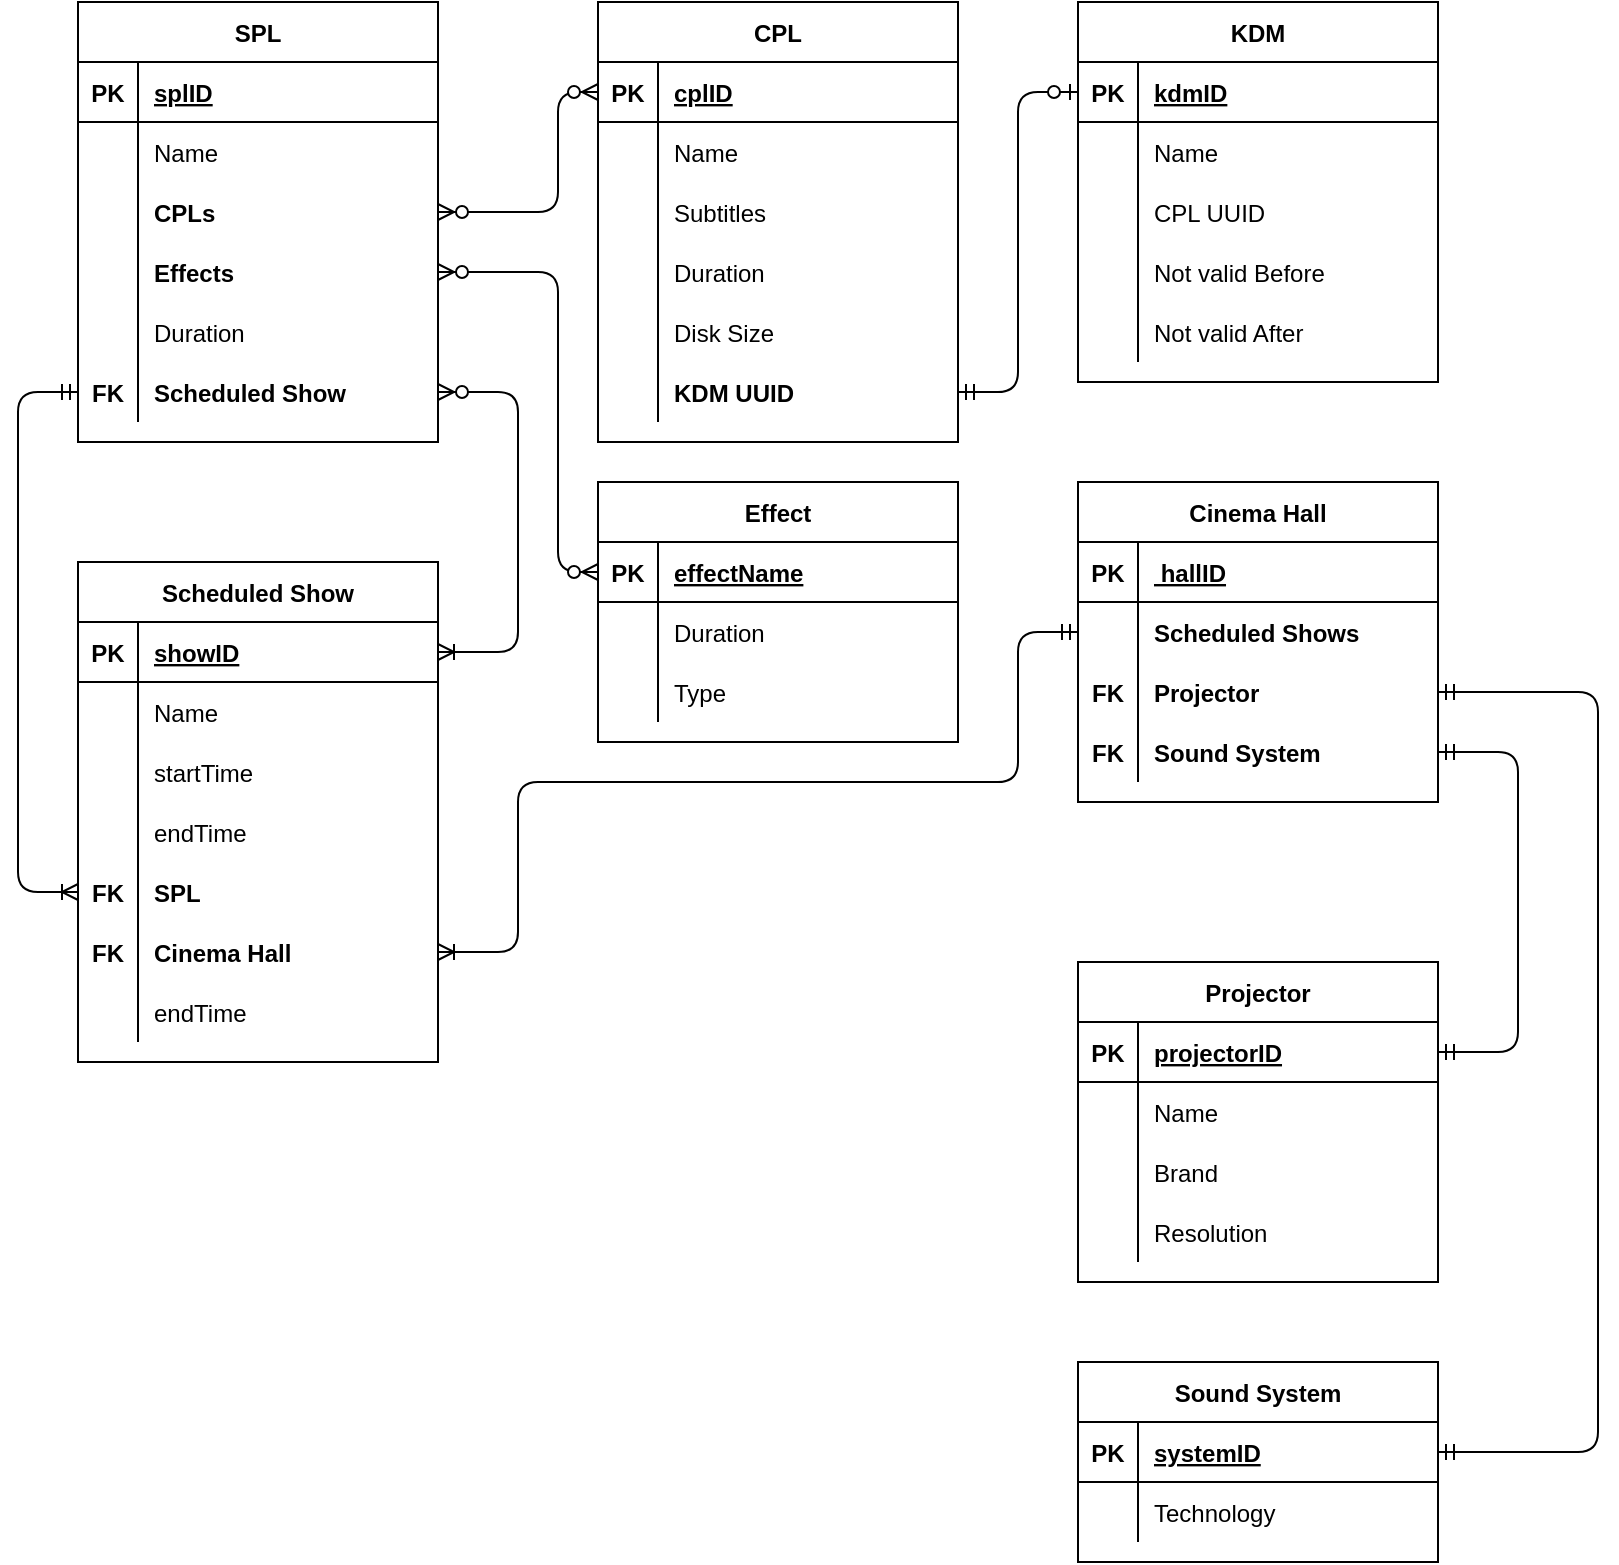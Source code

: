 <mxfile version="14.5.7" type="github">
  <diagram id="R2lEEEUBdFMjLlhIrx00" name="Page-1">
    <mxGraphModel dx="874" dy="722" grid="1" gridSize="10" guides="1" tooltips="1" connect="1" arrows="1" fold="1" page="1" pageScale="1" pageWidth="850" pageHeight="1100" math="0" shadow="0" extFonts="Permanent Marker^https://fonts.googleapis.com/css?family=Permanent+Marker">
      <root>
        <mxCell id="0" />
        <mxCell id="1" parent="0" />
        <mxCell id="4NMHqgXC75o84QSc81cX-1" value="CPL" style="shape=table;startSize=30;container=1;collapsible=1;childLayout=tableLayout;fixedRows=1;rowLines=0;fontStyle=1;align=center;resizeLast=1;" vertex="1" parent="1">
          <mxGeometry x="300" y="40" width="180" height="220" as="geometry" />
        </mxCell>
        <mxCell id="4NMHqgXC75o84QSc81cX-2" value="" style="shape=partialRectangle;collapsible=0;dropTarget=0;pointerEvents=0;fillColor=none;top=0;left=0;bottom=1;right=0;points=[[0,0.5],[1,0.5]];portConstraint=eastwest;" vertex="1" parent="4NMHqgXC75o84QSc81cX-1">
          <mxGeometry y="30" width="180" height="30" as="geometry" />
        </mxCell>
        <mxCell id="4NMHqgXC75o84QSc81cX-3" value="PK" style="shape=partialRectangle;connectable=0;fillColor=none;top=0;left=0;bottom=0;right=0;fontStyle=1;overflow=hidden;" vertex="1" parent="4NMHqgXC75o84QSc81cX-2">
          <mxGeometry width="30" height="30" as="geometry" />
        </mxCell>
        <mxCell id="4NMHqgXC75o84QSc81cX-4" value="cplID" style="shape=partialRectangle;connectable=0;fillColor=none;top=0;left=0;bottom=0;right=0;align=left;spacingLeft=6;fontStyle=5;overflow=hidden;" vertex="1" parent="4NMHqgXC75o84QSc81cX-2">
          <mxGeometry x="30" width="150" height="30" as="geometry" />
        </mxCell>
        <mxCell id="4NMHqgXC75o84QSc81cX-5" value="" style="shape=partialRectangle;collapsible=0;dropTarget=0;pointerEvents=0;fillColor=none;top=0;left=0;bottom=0;right=0;points=[[0,0.5],[1,0.5]];portConstraint=eastwest;" vertex="1" parent="4NMHqgXC75o84QSc81cX-1">
          <mxGeometry y="60" width="180" height="30" as="geometry" />
        </mxCell>
        <mxCell id="4NMHqgXC75o84QSc81cX-6" value="" style="shape=partialRectangle;connectable=0;fillColor=none;top=0;left=0;bottom=0;right=0;editable=1;overflow=hidden;" vertex="1" parent="4NMHqgXC75o84QSc81cX-5">
          <mxGeometry width="30" height="30" as="geometry" />
        </mxCell>
        <mxCell id="4NMHqgXC75o84QSc81cX-7" value="Name" style="shape=partialRectangle;connectable=0;fillColor=none;top=0;left=0;bottom=0;right=0;align=left;spacingLeft=6;overflow=hidden;" vertex="1" parent="4NMHqgXC75o84QSc81cX-5">
          <mxGeometry x="30" width="150" height="30" as="geometry" />
        </mxCell>
        <mxCell id="4NMHqgXC75o84QSc81cX-11" value="" style="shape=partialRectangle;collapsible=0;dropTarget=0;pointerEvents=0;fillColor=none;top=0;left=0;bottom=0;right=0;points=[[0,0.5],[1,0.5]];portConstraint=eastwest;" vertex="1" parent="4NMHqgXC75o84QSc81cX-1">
          <mxGeometry y="90" width="180" height="30" as="geometry" />
        </mxCell>
        <mxCell id="4NMHqgXC75o84QSc81cX-12" value="" style="shape=partialRectangle;connectable=0;fillColor=none;top=0;left=0;bottom=0;right=0;editable=1;overflow=hidden;" vertex="1" parent="4NMHqgXC75o84QSc81cX-11">
          <mxGeometry width="30" height="30" as="geometry" />
        </mxCell>
        <mxCell id="4NMHqgXC75o84QSc81cX-13" value="Subtitles" style="shape=partialRectangle;connectable=0;fillColor=none;top=0;left=0;bottom=0;right=0;align=left;spacingLeft=6;overflow=hidden;" vertex="1" parent="4NMHqgXC75o84QSc81cX-11">
          <mxGeometry x="30" width="150" height="30" as="geometry" />
        </mxCell>
        <mxCell id="4NMHqgXC75o84QSc81cX-45" value="" style="shape=partialRectangle;collapsible=0;dropTarget=0;pointerEvents=0;fillColor=none;top=0;left=0;bottom=0;right=0;points=[[0,0.5],[1,0.5]];portConstraint=eastwest;" vertex="1" parent="4NMHqgXC75o84QSc81cX-1">
          <mxGeometry y="120" width="180" height="30" as="geometry" />
        </mxCell>
        <mxCell id="4NMHqgXC75o84QSc81cX-46" value="" style="shape=partialRectangle;connectable=0;fillColor=none;top=0;left=0;bottom=0;right=0;editable=1;overflow=hidden;" vertex="1" parent="4NMHqgXC75o84QSc81cX-45">
          <mxGeometry width="30" height="30" as="geometry" />
        </mxCell>
        <mxCell id="4NMHqgXC75o84QSc81cX-47" value="Duration" style="shape=partialRectangle;connectable=0;fillColor=none;top=0;left=0;bottom=0;right=0;align=left;spacingLeft=6;overflow=hidden;" vertex="1" parent="4NMHqgXC75o84QSc81cX-45">
          <mxGeometry x="30" width="150" height="30" as="geometry" />
        </mxCell>
        <mxCell id="4NMHqgXC75o84QSc81cX-48" value="" style="shape=partialRectangle;collapsible=0;dropTarget=0;pointerEvents=0;fillColor=none;top=0;left=0;bottom=0;right=0;points=[[0,0.5],[1,0.5]];portConstraint=eastwest;" vertex="1" parent="4NMHqgXC75o84QSc81cX-1">
          <mxGeometry y="150" width="180" height="30" as="geometry" />
        </mxCell>
        <mxCell id="4NMHqgXC75o84QSc81cX-49" value="" style="shape=partialRectangle;connectable=0;fillColor=none;top=0;left=0;bottom=0;right=0;editable=1;overflow=hidden;" vertex="1" parent="4NMHqgXC75o84QSc81cX-48">
          <mxGeometry width="30" height="30" as="geometry" />
        </mxCell>
        <mxCell id="4NMHqgXC75o84QSc81cX-50" value="Disk Size" style="shape=partialRectangle;connectable=0;fillColor=none;top=0;left=0;bottom=0;right=0;align=left;spacingLeft=6;overflow=hidden;" vertex="1" parent="4NMHqgXC75o84QSc81cX-48">
          <mxGeometry x="30" width="150" height="30" as="geometry" />
        </mxCell>
        <mxCell id="4NMHqgXC75o84QSc81cX-51" value="" style="shape=partialRectangle;collapsible=0;dropTarget=0;pointerEvents=0;fillColor=none;top=0;left=0;bottom=0;right=0;points=[[0,0.5],[1,0.5]];portConstraint=eastwest;" vertex="1" parent="4NMHqgXC75o84QSc81cX-1">
          <mxGeometry y="180" width="180" height="30" as="geometry" />
        </mxCell>
        <mxCell id="4NMHqgXC75o84QSc81cX-52" value="" style="shape=partialRectangle;connectable=0;fillColor=none;top=0;left=0;bottom=0;right=0;editable=1;overflow=hidden;" vertex="1" parent="4NMHqgXC75o84QSc81cX-51">
          <mxGeometry width="30" height="30" as="geometry" />
        </mxCell>
        <mxCell id="4NMHqgXC75o84QSc81cX-53" value="KDM UUID" style="shape=partialRectangle;connectable=0;fillColor=none;top=0;left=0;bottom=0;right=0;align=left;spacingLeft=6;overflow=hidden;fontStyle=1" vertex="1" parent="4NMHqgXC75o84QSc81cX-51">
          <mxGeometry x="30" width="150" height="30" as="geometry" />
        </mxCell>
        <mxCell id="4NMHqgXC75o84QSc81cX-14" value="KDM" style="shape=table;startSize=30;container=1;collapsible=1;childLayout=tableLayout;fixedRows=1;rowLines=0;fontStyle=1;align=center;resizeLast=1;" vertex="1" parent="1">
          <mxGeometry x="540" y="40" width="180" height="190" as="geometry" />
        </mxCell>
        <mxCell id="4NMHqgXC75o84QSc81cX-15" value="" style="shape=partialRectangle;collapsible=0;dropTarget=0;pointerEvents=0;fillColor=none;top=0;left=0;bottom=1;right=0;points=[[0,0.5],[1,0.5]];portConstraint=eastwest;" vertex="1" parent="4NMHqgXC75o84QSc81cX-14">
          <mxGeometry y="30" width="180" height="30" as="geometry" />
        </mxCell>
        <mxCell id="4NMHqgXC75o84QSc81cX-16" value="PK" style="shape=partialRectangle;connectable=0;fillColor=none;top=0;left=0;bottom=0;right=0;fontStyle=1;overflow=hidden;" vertex="1" parent="4NMHqgXC75o84QSc81cX-15">
          <mxGeometry width="30" height="30" as="geometry" />
        </mxCell>
        <mxCell id="4NMHqgXC75o84QSc81cX-17" value="kdmID" style="shape=partialRectangle;connectable=0;fillColor=none;top=0;left=0;bottom=0;right=0;align=left;spacingLeft=6;fontStyle=5;overflow=hidden;" vertex="1" parent="4NMHqgXC75o84QSc81cX-15">
          <mxGeometry x="30" width="150" height="30" as="geometry" />
        </mxCell>
        <mxCell id="4NMHqgXC75o84QSc81cX-21" value="" style="shape=partialRectangle;collapsible=0;dropTarget=0;pointerEvents=0;fillColor=none;top=0;left=0;bottom=0;right=0;points=[[0,0.5],[1,0.5]];portConstraint=eastwest;" vertex="1" parent="4NMHqgXC75o84QSc81cX-14">
          <mxGeometry y="60" width="180" height="30" as="geometry" />
        </mxCell>
        <mxCell id="4NMHqgXC75o84QSc81cX-22" value="" style="shape=partialRectangle;connectable=0;fillColor=none;top=0;left=0;bottom=0;right=0;editable=1;overflow=hidden;" vertex="1" parent="4NMHqgXC75o84QSc81cX-21">
          <mxGeometry width="30" height="30" as="geometry" />
        </mxCell>
        <mxCell id="4NMHqgXC75o84QSc81cX-23" value="Name" style="shape=partialRectangle;connectable=0;fillColor=none;top=0;left=0;bottom=0;right=0;align=left;spacingLeft=6;overflow=hidden;" vertex="1" parent="4NMHqgXC75o84QSc81cX-21">
          <mxGeometry x="30" width="150" height="30" as="geometry" />
        </mxCell>
        <mxCell id="4NMHqgXC75o84QSc81cX-93" value="" style="shape=partialRectangle;collapsible=0;dropTarget=0;pointerEvents=0;fillColor=none;top=0;left=0;bottom=0;right=0;points=[[0,0.5],[1,0.5]];portConstraint=eastwest;" vertex="1" parent="4NMHqgXC75o84QSc81cX-14">
          <mxGeometry y="90" width="180" height="30" as="geometry" />
        </mxCell>
        <mxCell id="4NMHqgXC75o84QSc81cX-94" value="" style="shape=partialRectangle;connectable=0;fillColor=none;top=0;left=0;bottom=0;right=0;editable=1;overflow=hidden;" vertex="1" parent="4NMHqgXC75o84QSc81cX-93">
          <mxGeometry width="30" height="30" as="geometry" />
        </mxCell>
        <mxCell id="4NMHqgXC75o84QSc81cX-95" value="CPL UUID" style="shape=partialRectangle;connectable=0;fillColor=none;top=0;left=0;bottom=0;right=0;align=left;spacingLeft=6;overflow=hidden;" vertex="1" parent="4NMHqgXC75o84QSc81cX-93">
          <mxGeometry x="30" width="150" height="30" as="geometry" />
        </mxCell>
        <mxCell id="4NMHqgXC75o84QSc81cX-24" value="" style="shape=partialRectangle;collapsible=0;dropTarget=0;pointerEvents=0;fillColor=none;top=0;left=0;bottom=0;right=0;points=[[0,0.5],[1,0.5]];portConstraint=eastwest;" vertex="1" parent="4NMHqgXC75o84QSc81cX-14">
          <mxGeometry y="120" width="180" height="30" as="geometry" />
        </mxCell>
        <mxCell id="4NMHqgXC75o84QSc81cX-25" value="" style="shape=partialRectangle;connectable=0;fillColor=none;top=0;left=0;bottom=0;right=0;editable=1;overflow=hidden;" vertex="1" parent="4NMHqgXC75o84QSc81cX-24">
          <mxGeometry width="30" height="30" as="geometry" />
        </mxCell>
        <mxCell id="4NMHqgXC75o84QSc81cX-26" value="Not valid Before" style="shape=partialRectangle;connectable=0;fillColor=none;top=0;left=0;bottom=0;right=0;align=left;spacingLeft=6;overflow=hidden;" vertex="1" parent="4NMHqgXC75o84QSc81cX-24">
          <mxGeometry x="30" width="150" height="30" as="geometry" />
        </mxCell>
        <mxCell id="4NMHqgXC75o84QSc81cX-42" value="" style="shape=partialRectangle;collapsible=0;dropTarget=0;pointerEvents=0;fillColor=none;top=0;left=0;bottom=0;right=0;points=[[0,0.5],[1,0.5]];portConstraint=eastwest;" vertex="1" parent="4NMHqgXC75o84QSc81cX-14">
          <mxGeometry y="150" width="180" height="30" as="geometry" />
        </mxCell>
        <mxCell id="4NMHqgXC75o84QSc81cX-43" value="" style="shape=partialRectangle;connectable=0;fillColor=none;top=0;left=0;bottom=0;right=0;editable=1;overflow=hidden;" vertex="1" parent="4NMHqgXC75o84QSc81cX-42">
          <mxGeometry width="30" height="30" as="geometry" />
        </mxCell>
        <mxCell id="4NMHqgXC75o84QSc81cX-44" value="Not valid After" style="shape=partialRectangle;connectable=0;fillColor=none;top=0;left=0;bottom=0;right=0;align=left;spacingLeft=6;overflow=hidden;" vertex="1" parent="4NMHqgXC75o84QSc81cX-42">
          <mxGeometry x="30" width="150" height="30" as="geometry" />
        </mxCell>
        <mxCell id="4NMHqgXC75o84QSc81cX-27" value="SPL" style="shape=table;startSize=30;container=1;collapsible=1;childLayout=tableLayout;fixedRows=1;rowLines=0;fontStyle=1;align=center;resizeLast=1;" vertex="1" parent="1">
          <mxGeometry x="40" y="40" width="180" height="220" as="geometry" />
        </mxCell>
        <mxCell id="4NMHqgXC75o84QSc81cX-28" value="" style="shape=partialRectangle;collapsible=0;dropTarget=0;pointerEvents=0;fillColor=none;top=0;left=0;bottom=1;right=0;points=[[0,0.5],[1,0.5]];portConstraint=eastwest;" vertex="1" parent="4NMHqgXC75o84QSc81cX-27">
          <mxGeometry y="30" width="180" height="30" as="geometry" />
        </mxCell>
        <mxCell id="4NMHqgXC75o84QSc81cX-29" value="PK" style="shape=partialRectangle;connectable=0;fillColor=none;top=0;left=0;bottom=0;right=0;fontStyle=1;overflow=hidden;" vertex="1" parent="4NMHqgXC75o84QSc81cX-28">
          <mxGeometry width="30" height="30" as="geometry" />
        </mxCell>
        <mxCell id="4NMHqgXC75o84QSc81cX-30" value="splID" style="shape=partialRectangle;connectable=0;fillColor=none;top=0;left=0;bottom=0;right=0;align=left;spacingLeft=6;fontStyle=5;overflow=hidden;" vertex="1" parent="4NMHqgXC75o84QSc81cX-28">
          <mxGeometry x="30" width="150" height="30" as="geometry" />
        </mxCell>
        <mxCell id="4NMHqgXC75o84QSc81cX-90" value="" style="shape=partialRectangle;collapsible=0;dropTarget=0;pointerEvents=0;fillColor=none;top=0;left=0;bottom=0;right=0;points=[[0,0.5],[1,0.5]];portConstraint=eastwest;" vertex="1" parent="4NMHqgXC75o84QSc81cX-27">
          <mxGeometry y="60" width="180" height="30" as="geometry" />
        </mxCell>
        <mxCell id="4NMHqgXC75o84QSc81cX-91" value="" style="shape=partialRectangle;connectable=0;fillColor=none;top=0;left=0;bottom=0;right=0;editable=1;overflow=hidden;" vertex="1" parent="4NMHqgXC75o84QSc81cX-90">
          <mxGeometry width="30" height="30" as="geometry" />
        </mxCell>
        <mxCell id="4NMHqgXC75o84QSc81cX-92" value="Name" style="shape=partialRectangle;connectable=0;fillColor=none;top=0;left=0;bottom=0;right=0;align=left;spacingLeft=6;overflow=hidden;" vertex="1" parent="4NMHqgXC75o84QSc81cX-90">
          <mxGeometry x="30" width="150" height="30" as="geometry" />
        </mxCell>
        <mxCell id="4NMHqgXC75o84QSc81cX-31" value="" style="shape=partialRectangle;collapsible=0;dropTarget=0;pointerEvents=0;fillColor=none;top=0;left=0;bottom=0;right=0;points=[[0,0.5],[1,0.5]];portConstraint=eastwest;" vertex="1" parent="4NMHqgXC75o84QSc81cX-27">
          <mxGeometry y="90" width="180" height="30" as="geometry" />
        </mxCell>
        <mxCell id="4NMHqgXC75o84QSc81cX-32" value="" style="shape=partialRectangle;connectable=0;fillColor=none;top=0;left=0;bottom=0;right=0;editable=1;overflow=hidden;" vertex="1" parent="4NMHqgXC75o84QSc81cX-31">
          <mxGeometry width="30" height="30" as="geometry" />
        </mxCell>
        <mxCell id="4NMHqgXC75o84QSc81cX-33" value="CPLs" style="shape=partialRectangle;connectable=0;fillColor=none;top=0;left=0;bottom=0;right=0;align=left;spacingLeft=6;overflow=hidden;fontStyle=1" vertex="1" parent="4NMHqgXC75o84QSc81cX-31">
          <mxGeometry x="30" width="150" height="30" as="geometry" />
        </mxCell>
        <mxCell id="4NMHqgXC75o84QSc81cX-34" value="" style="shape=partialRectangle;collapsible=0;dropTarget=0;pointerEvents=0;fillColor=none;top=0;left=0;bottom=0;right=0;points=[[0,0.5],[1,0.5]];portConstraint=eastwest;" vertex="1" parent="4NMHqgXC75o84QSc81cX-27">
          <mxGeometry y="120" width="180" height="30" as="geometry" />
        </mxCell>
        <mxCell id="4NMHqgXC75o84QSc81cX-35" value="" style="shape=partialRectangle;connectable=0;fillColor=none;top=0;left=0;bottom=0;right=0;editable=1;overflow=hidden;" vertex="1" parent="4NMHqgXC75o84QSc81cX-34">
          <mxGeometry width="30" height="30" as="geometry" />
        </mxCell>
        <mxCell id="4NMHqgXC75o84QSc81cX-36" value="Effects" style="shape=partialRectangle;connectable=0;fillColor=none;top=0;left=0;bottom=0;right=0;align=left;spacingLeft=6;overflow=hidden;fontStyle=1" vertex="1" parent="4NMHqgXC75o84QSc81cX-34">
          <mxGeometry x="30" width="150" height="30" as="geometry" />
        </mxCell>
        <mxCell id="4NMHqgXC75o84QSc81cX-112" value="" style="shape=partialRectangle;collapsible=0;dropTarget=0;pointerEvents=0;fillColor=none;top=0;left=0;bottom=0;right=0;points=[[0,0.5],[1,0.5]];portConstraint=eastwest;" vertex="1" parent="4NMHqgXC75o84QSc81cX-27">
          <mxGeometry y="150" width="180" height="30" as="geometry" />
        </mxCell>
        <mxCell id="4NMHqgXC75o84QSc81cX-113" value="" style="shape=partialRectangle;connectable=0;fillColor=none;top=0;left=0;bottom=0;right=0;editable=1;overflow=hidden;" vertex="1" parent="4NMHqgXC75o84QSc81cX-112">
          <mxGeometry width="30" height="30" as="geometry" />
        </mxCell>
        <mxCell id="4NMHqgXC75o84QSc81cX-114" value="Duration" style="shape=partialRectangle;connectable=0;fillColor=none;top=0;left=0;bottom=0;right=0;align=left;spacingLeft=6;overflow=hidden;" vertex="1" parent="4NMHqgXC75o84QSc81cX-112">
          <mxGeometry x="30" width="150" height="30" as="geometry" />
        </mxCell>
        <mxCell id="4NMHqgXC75o84QSc81cX-37" value="" style="shape=partialRectangle;collapsible=0;dropTarget=0;pointerEvents=0;fillColor=none;top=0;left=0;bottom=0;right=0;points=[[0,0.5],[1,0.5]];portConstraint=eastwest;" vertex="1" parent="4NMHqgXC75o84QSc81cX-27">
          <mxGeometry y="180" width="180" height="30" as="geometry" />
        </mxCell>
        <mxCell id="4NMHqgXC75o84QSc81cX-38" value="FK" style="shape=partialRectangle;connectable=0;fillColor=none;top=0;left=0;bottom=0;right=0;editable=1;overflow=hidden;fontStyle=1" vertex="1" parent="4NMHqgXC75o84QSc81cX-37">
          <mxGeometry width="30" height="30" as="geometry" />
        </mxCell>
        <mxCell id="4NMHqgXC75o84QSc81cX-39" value="Scheduled Show" style="shape=partialRectangle;connectable=0;fillColor=none;top=0;left=0;bottom=0;right=0;align=left;spacingLeft=6;overflow=hidden;fontStyle=1" vertex="1" parent="4NMHqgXC75o84QSc81cX-37">
          <mxGeometry x="30" width="150" height="30" as="geometry" />
        </mxCell>
        <mxCell id="4NMHqgXC75o84QSc81cX-40" value="" style="edgeStyle=orthogonalEdgeStyle;fontSize=12;html=1;endArrow=ERzeroToMany;endFill=1;startArrow=ERzeroToMany;exitX=1;exitY=0.5;exitDx=0;exitDy=0;entryX=0;entryY=0.5;entryDx=0;entryDy=0;" edge="1" parent="1" source="4NMHqgXC75o84QSc81cX-31" target="4NMHqgXC75o84QSc81cX-2">
          <mxGeometry width="100" height="100" relative="1" as="geometry">
            <mxPoint x="290" y="840" as="sourcePoint" />
            <mxPoint x="390" y="740" as="targetPoint" />
            <Array as="points">
              <mxPoint x="280" y="145" />
              <mxPoint x="280" y="85" />
            </Array>
          </mxGeometry>
        </mxCell>
        <mxCell id="4NMHqgXC75o84QSc81cX-41" value="" style="edgeStyle=entityRelationEdgeStyle;fontSize=12;html=1;endArrow=ERzeroToOne;startArrow=ERmandOne;exitX=1;exitY=0.5;exitDx=0;exitDy=0;entryX=0;entryY=0.5;entryDx=0;entryDy=0;" edge="1" parent="1" source="4NMHqgXC75o84QSc81cX-51" target="4NMHqgXC75o84QSc81cX-15">
          <mxGeometry width="100" height="100" relative="1" as="geometry">
            <mxPoint x="510" y="70" as="sourcePoint" />
            <mxPoint x="730" y="240" as="targetPoint" />
          </mxGeometry>
        </mxCell>
        <mxCell id="4NMHqgXC75o84QSc81cX-54" value="Effect" style="shape=table;startSize=30;container=1;collapsible=1;childLayout=tableLayout;fixedRows=1;rowLines=0;fontStyle=1;align=center;resizeLast=1;" vertex="1" parent="1">
          <mxGeometry x="300" y="280" width="180" height="130" as="geometry" />
        </mxCell>
        <mxCell id="4NMHqgXC75o84QSc81cX-55" value="" style="shape=partialRectangle;collapsible=0;dropTarget=0;pointerEvents=0;fillColor=none;top=0;left=0;bottom=1;right=0;points=[[0,0.5],[1,0.5]];portConstraint=eastwest;" vertex="1" parent="4NMHqgXC75o84QSc81cX-54">
          <mxGeometry y="30" width="180" height="30" as="geometry" />
        </mxCell>
        <mxCell id="4NMHqgXC75o84QSc81cX-56" value="PK" style="shape=partialRectangle;connectable=0;fillColor=none;top=0;left=0;bottom=0;right=0;fontStyle=1;overflow=hidden;" vertex="1" parent="4NMHqgXC75o84QSc81cX-55">
          <mxGeometry width="30" height="30" as="geometry" />
        </mxCell>
        <mxCell id="4NMHqgXC75o84QSc81cX-57" value="effectName" style="shape=partialRectangle;connectable=0;fillColor=none;top=0;left=0;bottom=0;right=0;align=left;spacingLeft=6;fontStyle=5;overflow=hidden;" vertex="1" parent="4NMHqgXC75o84QSc81cX-55">
          <mxGeometry x="30" width="150" height="30" as="geometry" />
        </mxCell>
        <mxCell id="4NMHqgXC75o84QSc81cX-58" value="" style="shape=partialRectangle;collapsible=0;dropTarget=0;pointerEvents=0;fillColor=none;top=0;left=0;bottom=0;right=0;points=[[0,0.5],[1,0.5]];portConstraint=eastwest;" vertex="1" parent="4NMHqgXC75o84QSc81cX-54">
          <mxGeometry y="60" width="180" height="30" as="geometry" />
        </mxCell>
        <mxCell id="4NMHqgXC75o84QSc81cX-59" value="" style="shape=partialRectangle;connectable=0;fillColor=none;top=0;left=0;bottom=0;right=0;editable=1;overflow=hidden;" vertex="1" parent="4NMHqgXC75o84QSc81cX-58">
          <mxGeometry width="30" height="30" as="geometry" />
        </mxCell>
        <mxCell id="4NMHqgXC75o84QSc81cX-60" value="Duration" style="shape=partialRectangle;connectable=0;fillColor=none;top=0;left=0;bottom=0;right=0;align=left;spacingLeft=6;overflow=hidden;" vertex="1" parent="4NMHqgXC75o84QSc81cX-58">
          <mxGeometry x="30" width="150" height="30" as="geometry" />
        </mxCell>
        <mxCell id="4NMHqgXC75o84QSc81cX-61" value="" style="shape=partialRectangle;collapsible=0;dropTarget=0;pointerEvents=0;fillColor=none;top=0;left=0;bottom=0;right=0;points=[[0,0.5],[1,0.5]];portConstraint=eastwest;" vertex="1" parent="4NMHqgXC75o84QSc81cX-54">
          <mxGeometry y="90" width="180" height="30" as="geometry" />
        </mxCell>
        <mxCell id="4NMHqgXC75o84QSc81cX-62" value="" style="shape=partialRectangle;connectable=0;fillColor=none;top=0;left=0;bottom=0;right=0;editable=1;overflow=hidden;" vertex="1" parent="4NMHqgXC75o84QSc81cX-61">
          <mxGeometry width="30" height="30" as="geometry" />
        </mxCell>
        <mxCell id="4NMHqgXC75o84QSc81cX-63" value="Type" style="shape=partialRectangle;connectable=0;fillColor=none;top=0;left=0;bottom=0;right=0;align=left;spacingLeft=6;overflow=hidden;" vertex="1" parent="4NMHqgXC75o84QSc81cX-61">
          <mxGeometry x="30" width="150" height="30" as="geometry" />
        </mxCell>
        <mxCell id="4NMHqgXC75o84QSc81cX-76" value="" style="edgeStyle=orthogonalEdgeStyle;fontSize=12;html=1;endArrow=ERzeroToMany;endFill=1;startArrow=ERzeroToMany;exitX=1;exitY=0.5;exitDx=0;exitDy=0;entryX=0;entryY=0.5;entryDx=0;entryDy=0;" edge="1" parent="1" source="4NMHqgXC75o84QSc81cX-34" target="4NMHqgXC75o84QSc81cX-55">
          <mxGeometry width="100" height="100" relative="1" as="geometry">
            <mxPoint x="100" y="510" as="sourcePoint" />
            <mxPoint x="200" y="410" as="targetPoint" />
            <Array as="points">
              <mxPoint x="280" y="175" />
              <mxPoint x="280" y="325" />
            </Array>
          </mxGeometry>
        </mxCell>
        <mxCell id="4NMHqgXC75o84QSc81cX-77" value="Scheduled Show" style="shape=table;startSize=30;container=1;collapsible=1;childLayout=tableLayout;fixedRows=1;rowLines=0;fontStyle=1;align=center;resizeLast=1;" vertex="1" parent="1">
          <mxGeometry x="40" y="320" width="180" height="250" as="geometry" />
        </mxCell>
        <mxCell id="4NMHqgXC75o84QSc81cX-78" value="" style="shape=partialRectangle;collapsible=0;dropTarget=0;pointerEvents=0;fillColor=none;top=0;left=0;bottom=1;right=0;points=[[0,0.5],[1,0.5]];portConstraint=eastwest;" vertex="1" parent="4NMHqgXC75o84QSc81cX-77">
          <mxGeometry y="30" width="180" height="30" as="geometry" />
        </mxCell>
        <mxCell id="4NMHqgXC75o84QSc81cX-79" value="PK" style="shape=partialRectangle;connectable=0;fillColor=none;top=0;left=0;bottom=0;right=0;fontStyle=1;overflow=hidden;" vertex="1" parent="4NMHqgXC75o84QSc81cX-78">
          <mxGeometry width="30" height="30" as="geometry" />
        </mxCell>
        <mxCell id="4NMHqgXC75o84QSc81cX-80" value="showID" style="shape=partialRectangle;connectable=0;fillColor=none;top=0;left=0;bottom=0;right=0;align=left;spacingLeft=6;fontStyle=5;overflow=hidden;" vertex="1" parent="4NMHqgXC75o84QSc81cX-78">
          <mxGeometry x="30" width="150" height="30" as="geometry" />
        </mxCell>
        <mxCell id="4NMHqgXC75o84QSc81cX-81" value="" style="shape=partialRectangle;collapsible=0;dropTarget=0;pointerEvents=0;fillColor=none;top=0;left=0;bottom=0;right=0;points=[[0,0.5],[1,0.5]];portConstraint=eastwest;" vertex="1" parent="4NMHqgXC75o84QSc81cX-77">
          <mxGeometry y="60" width="180" height="30" as="geometry" />
        </mxCell>
        <mxCell id="4NMHqgXC75o84QSc81cX-82" value="" style="shape=partialRectangle;connectable=0;fillColor=none;top=0;left=0;bottom=0;right=0;editable=1;overflow=hidden;" vertex="1" parent="4NMHqgXC75o84QSc81cX-81">
          <mxGeometry width="30" height="30" as="geometry" />
        </mxCell>
        <mxCell id="4NMHqgXC75o84QSc81cX-83" value="Name" style="shape=partialRectangle;connectable=0;fillColor=none;top=0;left=0;bottom=0;right=0;align=left;spacingLeft=6;overflow=hidden;" vertex="1" parent="4NMHqgXC75o84QSc81cX-81">
          <mxGeometry x="30" width="150" height="30" as="geometry" />
        </mxCell>
        <mxCell id="4NMHqgXC75o84QSc81cX-118" value="" style="shape=partialRectangle;collapsible=0;dropTarget=0;pointerEvents=0;fillColor=none;top=0;left=0;bottom=0;right=0;points=[[0,0.5],[1,0.5]];portConstraint=eastwest;" vertex="1" parent="4NMHqgXC75o84QSc81cX-77">
          <mxGeometry y="90" width="180" height="30" as="geometry" />
        </mxCell>
        <mxCell id="4NMHqgXC75o84QSc81cX-119" value="" style="shape=partialRectangle;connectable=0;fillColor=none;top=0;left=0;bottom=0;right=0;editable=1;overflow=hidden;" vertex="1" parent="4NMHqgXC75o84QSc81cX-118">
          <mxGeometry width="30" height="30" as="geometry" />
        </mxCell>
        <mxCell id="4NMHqgXC75o84QSc81cX-120" value="startTime" style="shape=partialRectangle;connectable=0;fillColor=none;top=0;left=0;bottom=0;right=0;align=left;spacingLeft=6;overflow=hidden;" vertex="1" parent="4NMHqgXC75o84QSc81cX-118">
          <mxGeometry x="30" width="150" height="30" as="geometry" />
        </mxCell>
        <mxCell id="4NMHqgXC75o84QSc81cX-84" value="" style="shape=partialRectangle;collapsible=0;dropTarget=0;pointerEvents=0;fillColor=none;top=0;left=0;bottom=0;right=0;points=[[0,0.5],[1,0.5]];portConstraint=eastwest;" vertex="1" parent="4NMHqgXC75o84QSc81cX-77">
          <mxGeometry y="120" width="180" height="30" as="geometry" />
        </mxCell>
        <mxCell id="4NMHqgXC75o84QSc81cX-85" value="" style="shape=partialRectangle;connectable=0;fillColor=none;top=0;left=0;bottom=0;right=0;editable=1;overflow=hidden;" vertex="1" parent="4NMHqgXC75o84QSc81cX-84">
          <mxGeometry width="30" height="30" as="geometry" />
        </mxCell>
        <mxCell id="4NMHqgXC75o84QSc81cX-86" value="endTime" style="shape=partialRectangle;connectable=0;fillColor=none;top=0;left=0;bottom=0;right=0;align=left;spacingLeft=6;overflow=hidden;" vertex="1" parent="4NMHqgXC75o84QSc81cX-84">
          <mxGeometry x="30" width="150" height="30" as="geometry" />
        </mxCell>
        <mxCell id="4NMHqgXC75o84QSc81cX-87" value="" style="shape=partialRectangle;collapsible=0;dropTarget=0;pointerEvents=0;fillColor=none;top=0;left=0;bottom=0;right=0;points=[[0,0.5],[1,0.5]];portConstraint=eastwest;" vertex="1" parent="4NMHqgXC75o84QSc81cX-77">
          <mxGeometry y="150" width="180" height="30" as="geometry" />
        </mxCell>
        <mxCell id="4NMHqgXC75o84QSc81cX-88" value="FK" style="shape=partialRectangle;connectable=0;fillColor=none;top=0;left=0;bottom=0;right=0;editable=1;overflow=hidden;fontStyle=1" vertex="1" parent="4NMHqgXC75o84QSc81cX-87">
          <mxGeometry width="30" height="30" as="geometry" />
        </mxCell>
        <mxCell id="4NMHqgXC75o84QSc81cX-89" value="SPL" style="shape=partialRectangle;connectable=0;fillColor=none;top=0;left=0;bottom=0;right=0;align=left;spacingLeft=6;overflow=hidden;fontStyle=1" vertex="1" parent="4NMHqgXC75o84QSc81cX-87">
          <mxGeometry x="30" width="150" height="30" as="geometry" />
        </mxCell>
        <mxCell id="4NMHqgXC75o84QSc81cX-124" value="" style="shape=partialRectangle;collapsible=0;dropTarget=0;pointerEvents=0;fillColor=none;top=0;left=0;bottom=0;right=0;points=[[0,0.5],[1,0.5]];portConstraint=eastwest;" vertex="1" parent="4NMHqgXC75o84QSc81cX-77">
          <mxGeometry y="180" width="180" height="30" as="geometry" />
        </mxCell>
        <mxCell id="4NMHqgXC75o84QSc81cX-125" value="FK" style="shape=partialRectangle;connectable=0;fillColor=none;top=0;left=0;bottom=0;right=0;editable=1;overflow=hidden;fontStyle=1" vertex="1" parent="4NMHqgXC75o84QSc81cX-124">
          <mxGeometry width="30" height="30" as="geometry" />
        </mxCell>
        <mxCell id="4NMHqgXC75o84QSc81cX-126" value="Cinema Hall" style="shape=partialRectangle;connectable=0;fillColor=none;top=0;left=0;bottom=0;right=0;align=left;spacingLeft=6;overflow=hidden;fontStyle=1" vertex="1" parent="4NMHqgXC75o84QSc81cX-124">
          <mxGeometry x="30" width="150" height="30" as="geometry" />
        </mxCell>
        <mxCell id="4NMHqgXC75o84QSc81cX-130" value="" style="shape=partialRectangle;collapsible=0;dropTarget=0;pointerEvents=0;fillColor=none;top=0;left=0;bottom=0;right=0;points=[[0,0.5],[1,0.5]];portConstraint=eastwest;" vertex="1" parent="4NMHqgXC75o84QSc81cX-77">
          <mxGeometry y="210" width="180" height="30" as="geometry" />
        </mxCell>
        <mxCell id="4NMHqgXC75o84QSc81cX-131" value="" style="shape=partialRectangle;connectable=0;fillColor=none;top=0;left=0;bottom=0;right=0;editable=1;overflow=hidden;" vertex="1" parent="4NMHqgXC75o84QSc81cX-130">
          <mxGeometry width="30" height="30" as="geometry" />
        </mxCell>
        <mxCell id="4NMHqgXC75o84QSc81cX-132" value="endTime" style="shape=partialRectangle;connectable=0;fillColor=none;top=0;left=0;bottom=0;right=0;align=left;spacingLeft=6;overflow=hidden;" vertex="1" parent="4NMHqgXC75o84QSc81cX-130">
          <mxGeometry x="30" width="150" height="30" as="geometry" />
        </mxCell>
        <mxCell id="4NMHqgXC75o84QSc81cX-121" value="" style="edgeStyle=orthogonalEdgeStyle;fontSize=12;html=1;endArrow=ERoneToMany;startArrow=ERzeroToMany;exitX=1;exitY=0.5;exitDx=0;exitDy=0;entryX=1;entryY=0.5;entryDx=0;entryDy=0;" edge="1" parent="1" source="4NMHqgXC75o84QSc81cX-37" target="4NMHqgXC75o84QSc81cX-78">
          <mxGeometry width="100" height="100" relative="1" as="geometry">
            <mxPoint x="130" y="640" as="sourcePoint" />
            <mxPoint x="260" y="390" as="targetPoint" />
            <Array as="points">
              <mxPoint x="260" y="235" />
              <mxPoint x="260" y="365" />
            </Array>
          </mxGeometry>
        </mxCell>
        <mxCell id="4NMHqgXC75o84QSc81cX-123" value="" style="edgeStyle=orthogonalEdgeStyle;fontSize=12;html=1;endArrow=ERoneToMany;startArrow=ERmandOne;exitX=0;exitY=0.5;exitDx=0;exitDy=0;entryX=0;entryY=0.5;entryDx=0;entryDy=0;" edge="1" parent="1" source="4NMHqgXC75o84QSc81cX-37" target="4NMHqgXC75o84QSc81cX-87">
          <mxGeometry width="100" height="100" relative="1" as="geometry">
            <mxPoint x="70" y="390" as="sourcePoint" />
            <mxPoint x="150" y="400" as="targetPoint" />
            <Array as="points">
              <mxPoint x="10" y="235" />
              <mxPoint x="10" y="485" />
            </Array>
          </mxGeometry>
        </mxCell>
        <mxCell id="4NMHqgXC75o84QSc81cX-133" value="Cinema Hall" style="shape=table;startSize=30;container=1;collapsible=1;childLayout=tableLayout;fixedRows=1;rowLines=0;fontStyle=1;align=center;resizeLast=1;" vertex="1" parent="1">
          <mxGeometry x="540" y="280" width="180" height="160" as="geometry" />
        </mxCell>
        <mxCell id="4NMHqgXC75o84QSc81cX-134" value="" style="shape=partialRectangle;collapsible=0;dropTarget=0;pointerEvents=0;fillColor=none;top=0;left=0;bottom=1;right=0;points=[[0,0.5],[1,0.5]];portConstraint=eastwest;" vertex="1" parent="4NMHqgXC75o84QSc81cX-133">
          <mxGeometry y="30" width="180" height="30" as="geometry" />
        </mxCell>
        <mxCell id="4NMHqgXC75o84QSc81cX-135" value="PK" style="shape=partialRectangle;connectable=0;fillColor=none;top=0;left=0;bottom=0;right=0;fontStyle=1;overflow=hidden;" vertex="1" parent="4NMHqgXC75o84QSc81cX-134">
          <mxGeometry width="30" height="30" as="geometry" />
        </mxCell>
        <mxCell id="4NMHqgXC75o84QSc81cX-136" value=" hallID" style="shape=partialRectangle;connectable=0;fillColor=none;top=0;left=0;bottom=0;right=0;align=left;spacingLeft=6;fontStyle=5;overflow=hidden;" vertex="1" parent="4NMHqgXC75o84QSc81cX-134">
          <mxGeometry x="30" width="150" height="30" as="geometry" />
        </mxCell>
        <mxCell id="4NMHqgXC75o84QSc81cX-137" value="" style="shape=partialRectangle;collapsible=0;dropTarget=0;pointerEvents=0;fillColor=none;top=0;left=0;bottom=0;right=0;points=[[0,0.5],[1,0.5]];portConstraint=eastwest;" vertex="1" parent="4NMHqgXC75o84QSc81cX-133">
          <mxGeometry y="60" width="180" height="30" as="geometry" />
        </mxCell>
        <mxCell id="4NMHqgXC75o84QSc81cX-138" value="" style="shape=partialRectangle;connectable=0;fillColor=none;top=0;left=0;bottom=0;right=0;editable=1;overflow=hidden;" vertex="1" parent="4NMHqgXC75o84QSc81cX-137">
          <mxGeometry width="30" height="30" as="geometry" />
        </mxCell>
        <mxCell id="4NMHqgXC75o84QSc81cX-139" value="Scheduled Shows" style="shape=partialRectangle;connectable=0;fillColor=none;top=0;left=0;bottom=0;right=0;align=left;spacingLeft=6;overflow=hidden;fontStyle=1" vertex="1" parent="4NMHqgXC75o84QSc81cX-137">
          <mxGeometry x="30" width="150" height="30" as="geometry" />
        </mxCell>
        <mxCell id="4NMHqgXC75o84QSc81cX-140" value="" style="shape=partialRectangle;collapsible=0;dropTarget=0;pointerEvents=0;fillColor=none;top=0;left=0;bottom=0;right=0;points=[[0,0.5],[1,0.5]];portConstraint=eastwest;" vertex="1" parent="4NMHqgXC75o84QSc81cX-133">
          <mxGeometry y="90" width="180" height="30" as="geometry" />
        </mxCell>
        <mxCell id="4NMHqgXC75o84QSc81cX-141" value="FK" style="shape=partialRectangle;connectable=0;fillColor=none;top=0;left=0;bottom=0;right=0;editable=1;overflow=hidden;fontStyle=1" vertex="1" parent="4NMHqgXC75o84QSc81cX-140">
          <mxGeometry width="30" height="30" as="geometry" />
        </mxCell>
        <mxCell id="4NMHqgXC75o84QSc81cX-142" value="Projector" style="shape=partialRectangle;connectable=0;fillColor=none;top=0;left=0;bottom=0;right=0;align=left;spacingLeft=6;overflow=hidden;fontStyle=1" vertex="1" parent="4NMHqgXC75o84QSc81cX-140">
          <mxGeometry x="30" width="150" height="30" as="geometry" />
        </mxCell>
        <mxCell id="4NMHqgXC75o84QSc81cX-143" value="" style="shape=partialRectangle;collapsible=0;dropTarget=0;pointerEvents=0;fillColor=none;top=0;left=0;bottom=0;right=0;points=[[0,0.5],[1,0.5]];portConstraint=eastwest;" vertex="1" parent="4NMHqgXC75o84QSc81cX-133">
          <mxGeometry y="120" width="180" height="30" as="geometry" />
        </mxCell>
        <mxCell id="4NMHqgXC75o84QSc81cX-144" value="FK" style="shape=partialRectangle;connectable=0;fillColor=none;top=0;left=0;bottom=0;right=0;editable=1;overflow=hidden;fontStyle=1" vertex="1" parent="4NMHqgXC75o84QSc81cX-143">
          <mxGeometry width="30" height="30" as="geometry" />
        </mxCell>
        <mxCell id="4NMHqgXC75o84QSc81cX-145" value="Sound System" style="shape=partialRectangle;connectable=0;fillColor=none;top=0;left=0;bottom=0;right=0;align=left;spacingLeft=6;overflow=hidden;fontStyle=1" vertex="1" parent="4NMHqgXC75o84QSc81cX-143">
          <mxGeometry x="30" width="150" height="30" as="geometry" />
        </mxCell>
        <mxCell id="4NMHqgXC75o84QSc81cX-147" value="" style="edgeStyle=orthogonalEdgeStyle;fontSize=12;html=1;endArrow=ERoneToMany;startArrow=ERmandOne;exitX=0;exitY=0.5;exitDx=0;exitDy=0;entryX=1;entryY=0.5;entryDx=0;entryDy=0;" edge="1" parent="1" source="4NMHqgXC75o84QSc81cX-137" target="4NMHqgXC75o84QSc81cX-124">
          <mxGeometry width="100" height="100" relative="1" as="geometry">
            <mxPoint x="400" y="970" as="sourcePoint" />
            <mxPoint x="600" y="610" as="targetPoint" />
            <Array as="points">
              <mxPoint x="510" y="355" />
              <mxPoint x="510" y="430" />
              <mxPoint x="260" y="430" />
              <mxPoint x="260" y="515" />
            </Array>
          </mxGeometry>
        </mxCell>
        <mxCell id="4NMHqgXC75o84QSc81cX-161" value="Sound System" style="shape=table;startSize=30;container=1;collapsible=1;childLayout=tableLayout;fixedRows=1;rowLines=0;fontStyle=1;align=center;resizeLast=1;" vertex="1" parent="1">
          <mxGeometry x="540" y="720" width="180" height="100" as="geometry" />
        </mxCell>
        <mxCell id="4NMHqgXC75o84QSc81cX-162" value="" style="shape=partialRectangle;collapsible=0;dropTarget=0;pointerEvents=0;fillColor=none;top=0;left=0;bottom=1;right=0;points=[[0,0.5],[1,0.5]];portConstraint=eastwest;" vertex="1" parent="4NMHqgXC75o84QSc81cX-161">
          <mxGeometry y="30" width="180" height="30" as="geometry" />
        </mxCell>
        <mxCell id="4NMHqgXC75o84QSc81cX-163" value="PK" style="shape=partialRectangle;connectable=0;fillColor=none;top=0;left=0;bottom=0;right=0;fontStyle=1;overflow=hidden;" vertex="1" parent="4NMHqgXC75o84QSc81cX-162">
          <mxGeometry width="30" height="30" as="geometry" />
        </mxCell>
        <mxCell id="4NMHqgXC75o84QSc81cX-164" value="systemID" style="shape=partialRectangle;connectable=0;fillColor=none;top=0;left=0;bottom=0;right=0;align=left;spacingLeft=6;fontStyle=5;overflow=hidden;" vertex="1" parent="4NMHqgXC75o84QSc81cX-162">
          <mxGeometry x="30" width="150" height="30" as="geometry" />
        </mxCell>
        <mxCell id="4NMHqgXC75o84QSc81cX-165" value="" style="shape=partialRectangle;collapsible=0;dropTarget=0;pointerEvents=0;fillColor=none;top=0;left=0;bottom=0;right=0;points=[[0,0.5],[1,0.5]];portConstraint=eastwest;" vertex="1" parent="4NMHqgXC75o84QSc81cX-161">
          <mxGeometry y="60" width="180" height="30" as="geometry" />
        </mxCell>
        <mxCell id="4NMHqgXC75o84QSc81cX-166" value="" style="shape=partialRectangle;connectable=0;fillColor=none;top=0;left=0;bottom=0;right=0;editable=1;overflow=hidden;" vertex="1" parent="4NMHqgXC75o84QSc81cX-165">
          <mxGeometry width="30" height="30" as="geometry" />
        </mxCell>
        <mxCell id="4NMHqgXC75o84QSc81cX-167" value="Technology" style="shape=partialRectangle;connectable=0;fillColor=none;top=0;left=0;bottom=0;right=0;align=left;spacingLeft=6;overflow=hidden;" vertex="1" parent="4NMHqgXC75o84QSc81cX-165">
          <mxGeometry x="30" width="150" height="30" as="geometry" />
        </mxCell>
        <mxCell id="4NMHqgXC75o84QSc81cX-174" value="Projector" style="shape=table;startSize=30;container=1;collapsible=1;childLayout=tableLayout;fixedRows=1;rowLines=0;fontStyle=1;align=center;resizeLast=1;" vertex="1" parent="1">
          <mxGeometry x="540" y="520" width="180" height="160" as="geometry" />
        </mxCell>
        <mxCell id="4NMHqgXC75o84QSc81cX-175" value="" style="shape=partialRectangle;collapsible=0;dropTarget=0;pointerEvents=0;fillColor=none;top=0;left=0;bottom=1;right=0;points=[[0,0.5],[1,0.5]];portConstraint=eastwest;" vertex="1" parent="4NMHqgXC75o84QSc81cX-174">
          <mxGeometry y="30" width="180" height="30" as="geometry" />
        </mxCell>
        <mxCell id="4NMHqgXC75o84QSc81cX-176" value="PK" style="shape=partialRectangle;connectable=0;fillColor=none;top=0;left=0;bottom=0;right=0;fontStyle=1;overflow=hidden;" vertex="1" parent="4NMHqgXC75o84QSc81cX-175">
          <mxGeometry width="30" height="30" as="geometry" />
        </mxCell>
        <mxCell id="4NMHqgXC75o84QSc81cX-177" value="projectorID" style="shape=partialRectangle;connectable=0;fillColor=none;top=0;left=0;bottom=0;right=0;align=left;spacingLeft=6;fontStyle=5;overflow=hidden;" vertex="1" parent="4NMHqgXC75o84QSc81cX-175">
          <mxGeometry x="30" width="150" height="30" as="geometry" />
        </mxCell>
        <mxCell id="4NMHqgXC75o84QSc81cX-178" value="" style="shape=partialRectangle;collapsible=0;dropTarget=0;pointerEvents=0;fillColor=none;top=0;left=0;bottom=0;right=0;points=[[0,0.5],[1,0.5]];portConstraint=eastwest;" vertex="1" parent="4NMHqgXC75o84QSc81cX-174">
          <mxGeometry y="60" width="180" height="30" as="geometry" />
        </mxCell>
        <mxCell id="4NMHqgXC75o84QSc81cX-179" value="" style="shape=partialRectangle;connectable=0;fillColor=none;top=0;left=0;bottom=0;right=0;editable=1;overflow=hidden;" vertex="1" parent="4NMHqgXC75o84QSc81cX-178">
          <mxGeometry width="30" height="30" as="geometry" />
        </mxCell>
        <mxCell id="4NMHqgXC75o84QSc81cX-180" value="Name" style="shape=partialRectangle;connectable=0;fillColor=none;top=0;left=0;bottom=0;right=0;align=left;spacingLeft=6;overflow=hidden;" vertex="1" parent="4NMHqgXC75o84QSc81cX-178">
          <mxGeometry x="30" width="150" height="30" as="geometry" />
        </mxCell>
        <mxCell id="4NMHqgXC75o84QSc81cX-181" value="" style="shape=partialRectangle;collapsible=0;dropTarget=0;pointerEvents=0;fillColor=none;top=0;left=0;bottom=0;right=0;points=[[0,0.5],[1,0.5]];portConstraint=eastwest;" vertex="1" parent="4NMHqgXC75o84QSc81cX-174">
          <mxGeometry y="90" width="180" height="30" as="geometry" />
        </mxCell>
        <mxCell id="4NMHqgXC75o84QSc81cX-182" value="" style="shape=partialRectangle;connectable=0;fillColor=none;top=0;left=0;bottom=0;right=0;editable=1;overflow=hidden;" vertex="1" parent="4NMHqgXC75o84QSc81cX-181">
          <mxGeometry width="30" height="30" as="geometry" />
        </mxCell>
        <mxCell id="4NMHqgXC75o84QSc81cX-183" value="Brand" style="shape=partialRectangle;connectable=0;fillColor=none;top=0;left=0;bottom=0;right=0;align=left;spacingLeft=6;overflow=hidden;" vertex="1" parent="4NMHqgXC75o84QSc81cX-181">
          <mxGeometry x="30" width="150" height="30" as="geometry" />
        </mxCell>
        <mxCell id="4NMHqgXC75o84QSc81cX-184" value="" style="shape=partialRectangle;collapsible=0;dropTarget=0;pointerEvents=0;fillColor=none;top=0;left=0;bottom=0;right=0;points=[[0,0.5],[1,0.5]];portConstraint=eastwest;" vertex="1" parent="4NMHqgXC75o84QSc81cX-174">
          <mxGeometry y="120" width="180" height="30" as="geometry" />
        </mxCell>
        <mxCell id="4NMHqgXC75o84QSc81cX-185" value="" style="shape=partialRectangle;connectable=0;fillColor=none;top=0;left=0;bottom=0;right=0;editable=1;overflow=hidden;" vertex="1" parent="4NMHqgXC75o84QSc81cX-184">
          <mxGeometry width="30" height="30" as="geometry" />
        </mxCell>
        <mxCell id="4NMHqgXC75o84QSc81cX-186" value="Resolution" style="shape=partialRectangle;connectable=0;fillColor=none;top=0;left=0;bottom=0;right=0;align=left;spacingLeft=6;overflow=hidden;" vertex="1" parent="4NMHqgXC75o84QSc81cX-184">
          <mxGeometry x="30" width="150" height="30" as="geometry" />
        </mxCell>
        <mxCell id="4NMHqgXC75o84QSc81cX-187" value="" style="edgeStyle=orthogonalEdgeStyle;fontSize=12;html=1;endArrow=ERmandOne;startArrow=ERmandOne;entryX=1;entryY=0.5;entryDx=0;entryDy=0;exitX=1;exitY=0.5;exitDx=0;exitDy=0;" edge="1" parent="1" source="4NMHqgXC75o84QSc81cX-175" target="4NMHqgXC75o84QSc81cX-143">
          <mxGeometry width="100" height="100" relative="1" as="geometry">
            <mxPoint x="760" y="500" as="sourcePoint" />
            <mxPoint x="860" y="400" as="targetPoint" />
            <Array as="points">
              <mxPoint x="760" y="565" />
              <mxPoint x="760" y="415" />
            </Array>
          </mxGeometry>
        </mxCell>
        <mxCell id="4NMHqgXC75o84QSc81cX-188" value="" style="edgeStyle=orthogonalEdgeStyle;fontSize=12;html=1;endArrow=ERmandOne;startArrow=ERmandOne;entryX=1;entryY=0.5;entryDx=0;entryDy=0;exitX=1;exitY=0.5;exitDx=0;exitDy=0;" edge="1" parent="1" source="4NMHqgXC75o84QSc81cX-162" target="4NMHqgXC75o84QSc81cX-140">
          <mxGeometry width="100" height="100" relative="1" as="geometry">
            <mxPoint x="770" y="660" as="sourcePoint" />
            <mxPoint x="870" y="560" as="targetPoint" />
            <Array as="points">
              <mxPoint x="800" y="765" />
              <mxPoint x="800" y="385" />
            </Array>
          </mxGeometry>
        </mxCell>
      </root>
    </mxGraphModel>
  </diagram>
</mxfile>
